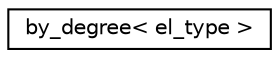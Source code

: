 digraph G
{
  edge [fontname="Helvetica",fontsize="10",labelfontname="Helvetica",labelfontsize="10"];
  node [fontname="Helvetica",fontsize="10",shape=record];
  rankdir="LR";
  Node1 [label="by_degree\< el_type \>",height=0.2,width=0.4,color="black", fillcolor="white", style="filled",URL="$structby__degree.html",tooltip="Functor for comparing elements by degree (in increasing order) instead of by index."];
}
